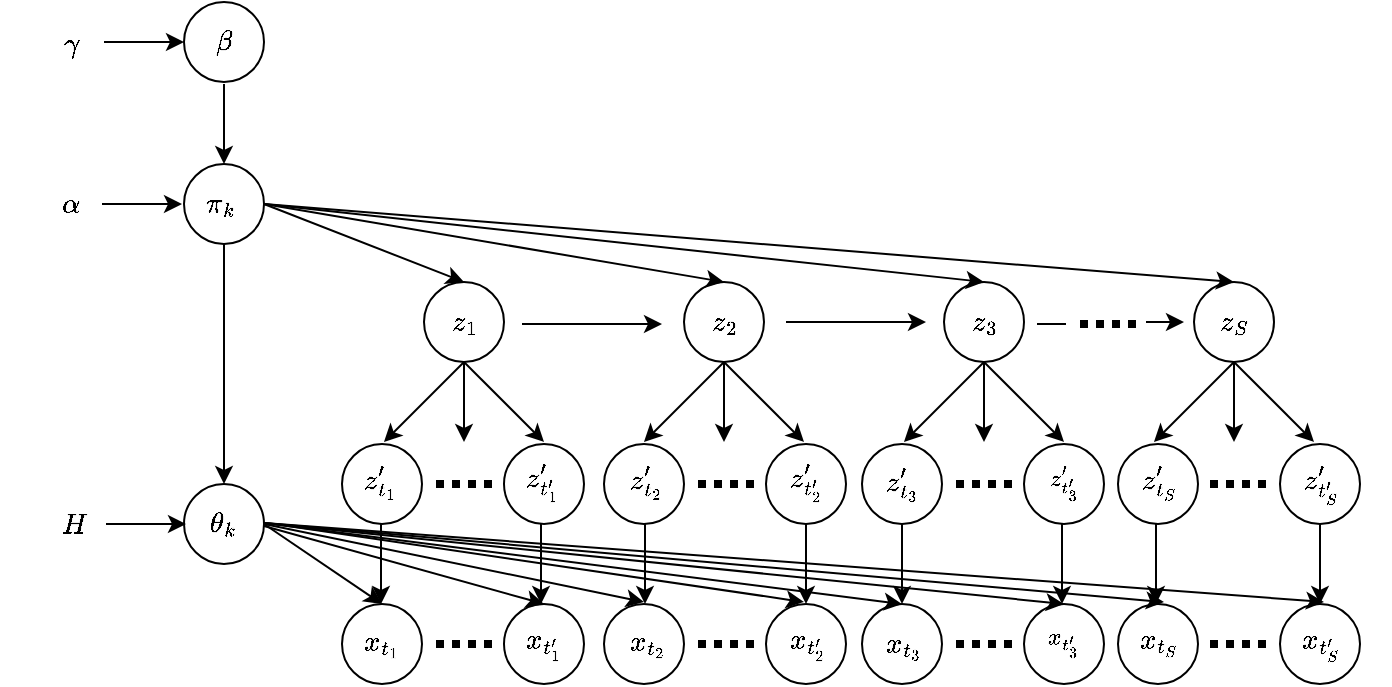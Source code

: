 <mxfile version="10.7.5" type="device"><diagram id="nSFe1rA1T9CTq6-a1WBt" name="Page-1"><mxGraphModel dx="758" dy="553" grid="1" gridSize="10" guides="1" tooltips="1" connect="1" arrows="1" fold="1" page="1" pageScale="1" pageWidth="850" pageHeight="1100" math="1" shadow="0"><root><mxCell id="0"/><mxCell id="1" parent="0"/><mxCell id="BXpKBdXL5OoCuH2X1N2P-1" value="" style="ellipse;whiteSpace=wrap;html=1;aspect=fixed;" parent="1" vertex="1"><mxGeometry x="280" y="219" width="40" height="40" as="geometry"/></mxCell><mxCell id="BXpKBdXL5OoCuH2X1N2P-2" value="" style="ellipse;whiteSpace=wrap;html=1;aspect=fixed;" parent="1" vertex="1"><mxGeometry x="410" y="219" width="40" height="40" as="geometry"/></mxCell><mxCell id="BXpKBdXL5OoCuH2X1N2P-3" value="" style="ellipse;whiteSpace=wrap;html=1;aspect=fixed;" parent="1" vertex="1"><mxGeometry x="540" y="219" width="40" height="40" as="geometry"/></mxCell><mxCell id="BXpKBdXL5OoCuH2X1N2P-4" value="" style="ellipse;whiteSpace=wrap;html=1;aspect=fixed;" parent="1" vertex="1"><mxGeometry x="665" y="219" width="40" height="40" as="geometry"/></mxCell><mxCell id="BXpKBdXL5OoCuH2X1N2P-5" value="" style="endArrow=classic;html=1;" parent="1" edge="1"><mxGeometry width="50" height="50" relative="1" as="geometry"><mxPoint x="300" y="259" as="sourcePoint"/><mxPoint x="260" y="299" as="targetPoint"/></mxGeometry></mxCell><mxCell id="BXpKBdXL5OoCuH2X1N2P-8" value="" style="endArrow=classic;html=1;" parent="1" edge="1"><mxGeometry width="50" height="50" relative="1" as="geometry"><mxPoint x="300" y="259" as="sourcePoint"/><mxPoint x="340" y="299" as="targetPoint"/></mxGeometry></mxCell><mxCell id="BXpKBdXL5OoCuH2X1N2P-9" value="" style="endArrow=classic;html=1;" parent="1" edge="1"><mxGeometry width="50" height="50" relative="1" as="geometry"><mxPoint x="300" y="259" as="sourcePoint"/><mxPoint x="300" y="299" as="targetPoint"/></mxGeometry></mxCell><mxCell id="BXpKBdXL5OoCuH2X1N2P-10" value="" style="endArrow=classic;html=1;" parent="1" edge="1"><mxGeometry width="50" height="50" relative="1" as="geometry"><mxPoint x="430" y="259" as="sourcePoint"/><mxPoint x="390" y="299" as="targetPoint"/></mxGeometry></mxCell><mxCell id="BXpKBdXL5OoCuH2X1N2P-11" value="" style="endArrow=classic;html=1;" parent="1" edge="1"><mxGeometry width="50" height="50" relative="1" as="geometry"><mxPoint x="430" y="259" as="sourcePoint"/><mxPoint x="470" y="299" as="targetPoint"/></mxGeometry></mxCell><mxCell id="BXpKBdXL5OoCuH2X1N2P-12" value="" style="endArrow=classic;html=1;" parent="1" edge="1"><mxGeometry width="50" height="50" relative="1" as="geometry"><mxPoint x="430" y="259" as="sourcePoint"/><mxPoint x="430" y="299" as="targetPoint"/></mxGeometry></mxCell><mxCell id="BXpKBdXL5OoCuH2X1N2P-13" value="" style="endArrow=classic;html=1;" parent="1" edge="1"><mxGeometry width="50" height="50" relative="1" as="geometry"><mxPoint x="560" y="259" as="sourcePoint"/><mxPoint x="520" y="299" as="targetPoint"/></mxGeometry></mxCell><mxCell id="BXpKBdXL5OoCuH2X1N2P-14" value="" style="endArrow=classic;html=1;" parent="1" edge="1"><mxGeometry width="50" height="50" relative="1" as="geometry"><mxPoint x="560" y="259" as="sourcePoint"/><mxPoint x="600" y="299" as="targetPoint"/></mxGeometry></mxCell><mxCell id="BXpKBdXL5OoCuH2X1N2P-15" value="" style="endArrow=classic;html=1;" parent="1" edge="1"><mxGeometry width="50" height="50" relative="1" as="geometry"><mxPoint x="560" y="259" as="sourcePoint"/><mxPoint x="560" y="299" as="targetPoint"/></mxGeometry></mxCell><mxCell id="BXpKBdXL5OoCuH2X1N2P-16" value="" style="endArrow=classic;html=1;" parent="1" edge="1"><mxGeometry width="50" height="50" relative="1" as="geometry"><mxPoint x="685" y="259" as="sourcePoint"/><mxPoint x="645" y="299" as="targetPoint"/></mxGeometry></mxCell><mxCell id="BXpKBdXL5OoCuH2X1N2P-17" value="" style="endArrow=classic;html=1;" parent="1" edge="1"><mxGeometry width="50" height="50" relative="1" as="geometry"><mxPoint x="685" y="259" as="sourcePoint"/><mxPoint x="725" y="299" as="targetPoint"/></mxGeometry></mxCell><mxCell id="BXpKBdXL5OoCuH2X1N2P-18" value="" style="endArrow=classic;html=1;" parent="1" edge="1"><mxGeometry width="50" height="50" relative="1" as="geometry"><mxPoint x="685" y="259" as="sourcePoint"/><mxPoint x="685" y="299" as="targetPoint"/></mxGeometry></mxCell><mxCell id="BXpKBdXL5OoCuH2X1N2P-19" value="" style="ellipse;whiteSpace=wrap;html=1;aspect=fixed;" parent="1" vertex="1"><mxGeometry x="239" y="300" width="40" height="40" as="geometry"/></mxCell><mxCell id="BXpKBdXL5OoCuH2X1N2P-20" value="" style="ellipse;whiteSpace=wrap;html=1;aspect=fixed;" parent="1" vertex="1"><mxGeometry x="320" y="300" width="40" height="40" as="geometry"/></mxCell><mxCell id="BXpKBdXL5OoCuH2X1N2P-21" value="" style="ellipse;whiteSpace=wrap;html=1;aspect=fixed;" parent="1" vertex="1"><mxGeometry x="370" y="300" width="40" height="40" as="geometry"/></mxCell><mxCell id="BXpKBdXL5OoCuH2X1N2P-22" value="" style="ellipse;whiteSpace=wrap;html=1;aspect=fixed;" parent="1" vertex="1"><mxGeometry x="451" y="300" width="40" height="40" as="geometry"/></mxCell><mxCell id="BXpKBdXL5OoCuH2X1N2P-23" value="" style="ellipse;whiteSpace=wrap;html=1;aspect=fixed;" parent="1" vertex="1"><mxGeometry x="499" y="300" width="40" height="40" as="geometry"/></mxCell><mxCell id="BXpKBdXL5OoCuH2X1N2P-24" value="" style="ellipse;whiteSpace=wrap;html=1;aspect=fixed;" parent="1" vertex="1"><mxGeometry x="580" y="300" width="40" height="40" as="geometry"/></mxCell><mxCell id="BXpKBdXL5OoCuH2X1N2P-25" value="" style="ellipse;whiteSpace=wrap;html=1;aspect=fixed;" parent="1" vertex="1"><mxGeometry x="627" y="300" width="40" height="40" as="geometry"/></mxCell><mxCell id="BXpKBdXL5OoCuH2X1N2P-26" value="" style="ellipse;whiteSpace=wrap;html=1;aspect=fixed;" parent="1" vertex="1"><mxGeometry x="708" y="300" width="40" height="40" as="geometry"/></mxCell><mxCell id="BXpKBdXL5OoCuH2X1N2P-27" value="" style="endArrow=none;dashed=1;html=1;dashPattern=1 1;strokeWidth=4;" parent="1" edge="1"><mxGeometry width="50" height="50" relative="1" as="geometry"><mxPoint x="286" y="320" as="sourcePoint"/><mxPoint x="316" y="320" as="targetPoint"/></mxGeometry></mxCell><mxCell id="BXpKBdXL5OoCuH2X1N2P-28" value="" style="endArrow=none;dashed=1;html=1;dashPattern=1 1;strokeWidth=4;" parent="1" edge="1"><mxGeometry width="50" height="50" relative="1" as="geometry"><mxPoint x="417" y="320" as="sourcePoint"/><mxPoint x="447" y="320" as="targetPoint"/></mxGeometry></mxCell><mxCell id="BXpKBdXL5OoCuH2X1N2P-30" value="" style="endArrow=none;dashed=1;html=1;dashPattern=1 1;strokeWidth=4;" parent="1" edge="1"><mxGeometry width="50" height="50" relative="1" as="geometry"><mxPoint x="546" y="320" as="sourcePoint"/><mxPoint x="576" y="320" as="targetPoint"/></mxGeometry></mxCell><mxCell id="BXpKBdXL5OoCuH2X1N2P-31" value="" style="endArrow=none;dashed=1;html=1;dashPattern=1 1;strokeWidth=4;" parent="1" edge="1"><mxGeometry width="50" height="50" relative="1" as="geometry"><mxPoint x="673" y="320" as="sourcePoint"/><mxPoint x="703" y="320" as="targetPoint"/></mxGeometry></mxCell><mxCell id="BXpKBdXL5OoCuH2X1N2P-32" value="&lt;div&gt;$$z_1$$&lt;/div&gt;" style="text;html=1;strokeColor=none;fillColor=none;align=center;verticalAlign=middle;whiteSpace=wrap;rounded=0;" parent="1" vertex="1"><mxGeometry x="289.5" y="228" width="21" height="21" as="geometry"/></mxCell><mxCell id="BXpKBdXL5OoCuH2X1N2P-33" value="$$z_2$$" style="text;html=1;strokeColor=none;fillColor=none;align=center;verticalAlign=middle;whiteSpace=wrap;rounded=0;" parent="1" vertex="1"><mxGeometry x="419.5" y="228" width="21" height="21" as="geometry"/></mxCell><mxCell id="BXpKBdXL5OoCuH2X1N2P-34" value="$$z_3$$" style="text;html=1;strokeColor=none;fillColor=none;align=center;verticalAlign=middle;whiteSpace=wrap;rounded=0;" parent="1" vertex="1"><mxGeometry x="549.5" y="228" width="21" height="21" as="geometry"/></mxCell><mxCell id="BXpKBdXL5OoCuH2X1N2P-35" value="$$z_S$$" style="text;html=1;strokeColor=none;fillColor=none;align=center;verticalAlign=middle;whiteSpace=wrap;rounded=0;" parent="1" vertex="1"><mxGeometry x="674.5" y="228" width="21" height="21" as="geometry"/></mxCell><mxCell id="BXpKBdXL5OoCuH2X1N2P-38" value="&lt;div&gt;$$z'_{t_1}$$&lt;/div&gt;" style="text;html=1;strokeColor=none;fillColor=none;align=center;verticalAlign=middle;whiteSpace=wrap;rounded=0;" parent="1" vertex="1"><mxGeometry x="248" y="308.5" width="21" height="21" as="geometry"/></mxCell><mxCell id="BXpKBdXL5OoCuH2X1N2P-39" value="&lt;div&gt;$$z'_{t'_1}$$&lt;/div&gt;" style="text;html=1;strokeColor=none;fillColor=none;align=center;verticalAlign=middle;whiteSpace=wrap;rounded=0;" parent="1" vertex="1"><mxGeometry x="328.5" y="308.5" width="21" height="21" as="geometry"/></mxCell><mxCell id="BXpKBdXL5OoCuH2X1N2P-40" value="&lt;div&gt;$$z'_{t_2}$$&lt;/div&gt;" style="text;html=1;strokeColor=none;fillColor=none;align=center;verticalAlign=middle;whiteSpace=wrap;rounded=0;" parent="1" vertex="1"><mxGeometry x="380.5" y="308.5" width="21" height="21" as="geometry"/></mxCell><mxCell id="BXpKBdXL5OoCuH2X1N2P-41" value="&lt;div&gt;$$z'_{t'_2}$$&lt;/div&gt;" style="text;html=1;strokeColor=none;fillColor=none;align=center;verticalAlign=middle;whiteSpace=wrap;rounded=0;" parent="1" vertex="1"><mxGeometry x="460.5" y="308.5" width="21" height="21" as="geometry"/></mxCell><mxCell id="BXpKBdXL5OoCuH2X1N2P-42" value="&lt;div&gt;$$z'_{t_3}$$&lt;/div&gt;" style="text;html=1;strokeColor=none;fillColor=none;align=center;verticalAlign=middle;whiteSpace=wrap;rounded=0;" parent="1" vertex="1"><mxGeometry x="508.5" y="309.5" width="21" height="21" as="geometry"/></mxCell><mxCell id="BXpKBdXL5OoCuH2X1N2P-43" value="&lt;div&gt;&lt;sub&gt;$$z'_{t'_3}$$&lt;/sub&gt;&lt;/div&gt;" style="text;html=1;strokeColor=none;fillColor=none;align=center;verticalAlign=middle;whiteSpace=wrap;rounded=0;" parent="1" vertex="1"><mxGeometry x="590" y="308" width="20" height="22" as="geometry"/></mxCell><mxCell id="BXpKBdXL5OoCuH2X1N2P-46" value="&lt;div&gt;$$z'_{t'_S}$$&lt;/div&gt;" style="text;html=1;strokeColor=none;fillColor=none;align=center;verticalAlign=middle;whiteSpace=wrap;rounded=0;" parent="1" vertex="1"><mxGeometry x="717.5" y="309.5" width="21" height="21" as="geometry"/></mxCell><mxCell id="BXpKBdXL5OoCuH2X1N2P-48" value="" style="endArrow=classic;html=1;strokeWidth=1;" parent="1" edge="1"><mxGeometry width="50" height="50" relative="1" as="geometry"><mxPoint x="329" y="240" as="sourcePoint"/><mxPoint x="399" y="240" as="targetPoint"/></mxGeometry></mxCell><mxCell id="BXpKBdXL5OoCuH2X1N2P-49" value="" style="endArrow=classic;html=1;strokeWidth=1;" parent="1" edge="1"><mxGeometry width="50" height="50" relative="1" as="geometry"><mxPoint x="461" y="239" as="sourcePoint"/><mxPoint x="531" y="239" as="targetPoint"/></mxGeometry></mxCell><mxCell id="BXpKBdXL5OoCuH2X1N2P-50" value="" style="endArrow=classic;html=1;strokeWidth=1;" parent="1" edge="1"><mxGeometry width="50" height="50" relative="1" as="geometry"><mxPoint x="641" y="239" as="sourcePoint"/><mxPoint x="660" y="239" as="targetPoint"/></mxGeometry></mxCell><mxCell id="BXpKBdXL5OoCuH2X1N2P-51" value="" style="endArrow=none;dashed=1;html=1;dashPattern=1 1;strokeWidth=4;" parent="1" edge="1"><mxGeometry width="50" height="50" relative="1" as="geometry"><mxPoint x="608" y="240" as="sourcePoint"/><mxPoint x="638" y="240" as="targetPoint"/></mxGeometry></mxCell><mxCell id="BXpKBdXL5OoCuH2X1N2P-52" value="" style="endArrow=none;html=1;strokeWidth=1;" parent="1" edge="1"><mxGeometry width="50" height="50" relative="1" as="geometry"><mxPoint x="586.5" y="240" as="sourcePoint"/><mxPoint x="601" y="240" as="targetPoint"/></mxGeometry></mxCell><mxCell id="uXDeAnYDvkAg23eigmaU-3" value="" style="ellipse;whiteSpace=wrap;html=1;aspect=fixed;" vertex="1" parent="1"><mxGeometry x="160" y="160" width="40" height="40" as="geometry"/></mxCell><mxCell id="uXDeAnYDvkAg23eigmaU-4" value="" style="ellipse;whiteSpace=wrap;html=1;aspect=fixed;" vertex="1" parent="1"><mxGeometry x="160" y="320" width="40" height="40" as="geometry"/></mxCell><mxCell id="uXDeAnYDvkAg23eigmaU-5" value="" style="ellipse;whiteSpace=wrap;html=1;aspect=fixed;" vertex="1" parent="1"><mxGeometry x="160" y="79" width="40" height="40" as="geometry"/></mxCell><mxCell id="uXDeAnYDvkAg23eigmaU-6" value="" style="endArrow=classic;html=1;entryX=0.5;entryY=0;entryDx=0;entryDy=0;" edge="1" parent="1" target="uXDeAnYDvkAg23eigmaU-3"><mxGeometry width="50" height="50" relative="1" as="geometry"><mxPoint x="180" y="120" as="sourcePoint"/><mxPoint x="179" y="160" as="targetPoint"/></mxGeometry></mxCell><mxCell id="uXDeAnYDvkAg23eigmaU-8" value="" style="endArrow=classic;html=1;entryX=0;entryY=0.5;entryDx=0;entryDy=0;" edge="1" parent="1" target="uXDeAnYDvkAg23eigmaU-5"><mxGeometry width="50" height="50" relative="1" as="geometry"><mxPoint x="120" y="99" as="sourcePoint"/><mxPoint x="150" y="74" as="targetPoint"/></mxGeometry></mxCell><mxCell id="uXDeAnYDvkAg23eigmaU-9" value="$$\beta$$" style="text;html=1;strokeColor=none;fillColor=none;align=center;verticalAlign=middle;whiteSpace=wrap;rounded=0;" vertex="1" parent="1"><mxGeometry x="169.5" y="88.5" width="21" height="21" as="geometry"/></mxCell><mxCell id="uXDeAnYDvkAg23eigmaU-11" value="&lt;div&gt;$$z'_{t_S}$$&lt;/div&gt;" style="text;html=1;strokeColor=none;fillColor=none;align=center;verticalAlign=middle;whiteSpace=wrap;rounded=0;" vertex="1" parent="1"><mxGeometry x="636.5" y="308" width="21" height="21" as="geometry"/></mxCell><mxCell id="uXDeAnYDvkAg23eigmaU-13" value="$$\gamma$$" style="text;html=1;strokeColor=none;fillColor=none;align=center;verticalAlign=middle;whiteSpace=wrap;rounded=0;" vertex="1" parent="1"><mxGeometry x="92.5" y="89.5" width="21" height="21" as="geometry"/></mxCell><mxCell id="uXDeAnYDvkAg23eigmaU-14" value="&lt;div&gt;$$\pi_{k}$$&lt;/div&gt;" style="text;html=1;strokeColor=none;fillColor=none;align=center;verticalAlign=middle;whiteSpace=wrap;rounded=0;" vertex="1" parent="1"><mxGeometry x="168" y="169.5" width="21" height="21" as="geometry"/></mxCell><mxCell id="uXDeAnYDvkAg23eigmaU-15" value="$$\theta_{k}$$" style="text;html=1;strokeColor=none;fillColor=none;align=center;verticalAlign=middle;whiteSpace=wrap;rounded=0;" vertex="1" parent="1"><mxGeometry x="169" y="329.5" width="21" height="21" as="geometry"/></mxCell><mxCell id="uXDeAnYDvkAg23eigmaU-16" value="" style="endArrow=classic;html=1;entryX=0.5;entryY=0;entryDx=0;entryDy=0;" edge="1" parent="1" target="uXDeAnYDvkAg23eigmaU-4"><mxGeometry width="50" height="50" relative="1" as="geometry"><mxPoint x="180" y="200" as="sourcePoint"/><mxPoint x="180" y="240" as="targetPoint"/></mxGeometry></mxCell><mxCell id="uXDeAnYDvkAg23eigmaU-17" value="$$\alpha$$" style="text;html=1;strokeColor=none;fillColor=none;align=center;verticalAlign=middle;whiteSpace=wrap;rounded=0;" vertex="1" parent="1"><mxGeometry x="92.5" y="169.5" width="21" height="21" as="geometry"/></mxCell><mxCell id="uXDeAnYDvkAg23eigmaU-20" value="" style="endArrow=classic;html=1;entryX=0;entryY=0.5;entryDx=0;entryDy=0;" edge="1" parent="1"><mxGeometry width="50" height="50" relative="1" as="geometry"><mxPoint x="119" y="180" as="sourcePoint"/><mxPoint x="159" y="180" as="targetPoint"/></mxGeometry></mxCell><mxCell id="uXDeAnYDvkAg23eigmaU-21" value="$$H$$" style="text;html=1;strokeColor=none;fillColor=none;align=center;verticalAlign=middle;whiteSpace=wrap;rounded=0;" vertex="1" parent="1"><mxGeometry x="94.5" y="329.5" width="21" height="21" as="geometry"/></mxCell><mxCell id="uXDeAnYDvkAg23eigmaU-22" value="" style="endArrow=classic;html=1;entryX=0;entryY=0.5;entryDx=0;entryDy=0;" edge="1" parent="1"><mxGeometry width="50" height="50" relative="1" as="geometry"><mxPoint x="121" y="340" as="sourcePoint"/><mxPoint x="161" y="340" as="targetPoint"/></mxGeometry></mxCell><mxCell id="uXDeAnYDvkAg23eigmaU-24" value="" style="endArrow=classic;html=1;exitX=1;exitY=0.5;exitDx=0;exitDy=0;entryX=0.5;entryY=0;entryDx=0;entryDy=0;" edge="1" parent="1" source="uXDeAnYDvkAg23eigmaU-3" target="BXpKBdXL5OoCuH2X1N2P-4"><mxGeometry width="50" height="50" relative="1" as="geometry"><mxPoint x="210" y="181" as="sourcePoint"/><mxPoint x="670" y="219" as="targetPoint"/></mxGeometry></mxCell><mxCell id="uXDeAnYDvkAg23eigmaU-25" value="" style="endArrow=classic;html=1;exitX=1;exitY=0.5;exitDx=0;exitDy=0;entryX=0.5;entryY=0;entryDx=0;entryDy=0;" edge="1" parent="1" source="uXDeAnYDvkAg23eigmaU-3" target="BXpKBdXL5OoCuH2X1N2P-3"><mxGeometry width="50" height="50" relative="1" as="geometry"><mxPoint x="216" y="180" as="sourcePoint"/><mxPoint x="540" y="217" as="targetPoint"/></mxGeometry></mxCell><mxCell id="uXDeAnYDvkAg23eigmaU-26" value="" style="endArrow=classic;html=1;entryX=0.5;entryY=0;entryDx=0;entryDy=0;" edge="1" parent="1" target="BXpKBdXL5OoCuH2X1N2P-2"><mxGeometry width="50" height="50" relative="1" as="geometry"><mxPoint x="200" y="180" as="sourcePoint"/><mxPoint x="410" y="220" as="targetPoint"/></mxGeometry></mxCell><mxCell id="uXDeAnYDvkAg23eigmaU-27" value="" style="endArrow=classic;html=1;exitX=1;exitY=0.5;exitDx=0;exitDy=0;entryX=0.5;entryY=0;entryDx=0;entryDy=0;" edge="1" parent="1" source="uXDeAnYDvkAg23eigmaU-3" target="BXpKBdXL5OoCuH2X1N2P-1"><mxGeometry width="50" height="50" relative="1" as="geometry"><mxPoint x="210" y="180" as="sourcePoint"/><mxPoint x="280" y="210" as="targetPoint"/></mxGeometry></mxCell><mxCell id="uXDeAnYDvkAg23eigmaU-28" value="" style="endArrow=classic;html=1;" edge="1" parent="1"><mxGeometry width="50" height="50" relative="1" as="geometry"><mxPoint x="258.5" y="340" as="sourcePoint"/><mxPoint x="258.5" y="380" as="targetPoint"/></mxGeometry></mxCell><mxCell id="uXDeAnYDvkAg23eigmaU-29" value="" style="endArrow=classic;html=1;" edge="1" parent="1"><mxGeometry width="50" height="50" relative="1" as="geometry"><mxPoint x="338.5" y="340" as="sourcePoint"/><mxPoint x="338.5" y="380" as="targetPoint"/></mxGeometry></mxCell><mxCell id="uXDeAnYDvkAg23eigmaU-30" value="" style="endArrow=classic;html=1;" edge="1" parent="1"><mxGeometry width="50" height="50" relative="1" as="geometry"><mxPoint x="390.5" y="340" as="sourcePoint"/><mxPoint x="390.5" y="380" as="targetPoint"/></mxGeometry></mxCell><mxCell id="uXDeAnYDvkAg23eigmaU-33" value="" style="endArrow=classic;html=1;" edge="1" parent="1"><mxGeometry width="50" height="50" relative="1" as="geometry"><mxPoint x="471" y="340" as="sourcePoint"/><mxPoint x="471" y="380" as="targetPoint"/></mxGeometry></mxCell><mxCell id="uXDeAnYDvkAg23eigmaU-34" value="" style="endArrow=classic;html=1;" edge="1" parent="1"><mxGeometry width="50" height="50" relative="1" as="geometry"><mxPoint x="519" y="340" as="sourcePoint"/><mxPoint x="519" y="380" as="targetPoint"/></mxGeometry></mxCell><mxCell id="uXDeAnYDvkAg23eigmaU-35" value="" style="endArrow=classic;html=1;" edge="1" parent="1"><mxGeometry width="50" height="50" relative="1" as="geometry"><mxPoint x="599" y="340" as="sourcePoint"/><mxPoint x="599" y="380" as="targetPoint"/></mxGeometry></mxCell><mxCell id="uXDeAnYDvkAg23eigmaU-36" value="" style="endArrow=classic;html=1;" edge="1" parent="1"><mxGeometry width="50" height="50" relative="1" as="geometry"><mxPoint x="646" y="340" as="sourcePoint"/><mxPoint x="646" y="380" as="targetPoint"/></mxGeometry></mxCell><mxCell id="uXDeAnYDvkAg23eigmaU-37" value="" style="endArrow=classic;html=1;" edge="1" parent="1"><mxGeometry width="50" height="50" relative="1" as="geometry"><mxPoint x="728" y="340" as="sourcePoint"/><mxPoint x="728" y="380" as="targetPoint"/></mxGeometry></mxCell><mxCell id="uXDeAnYDvkAg23eigmaU-38" value="" style="ellipse;whiteSpace=wrap;html=1;aspect=fixed;" vertex="1" parent="1"><mxGeometry x="239" y="380" width="40" height="40" as="geometry"/></mxCell><mxCell id="uXDeAnYDvkAg23eigmaU-39" value="" style="ellipse;whiteSpace=wrap;html=1;aspect=fixed;" vertex="1" parent="1"><mxGeometry x="320" y="380" width="40" height="40" as="geometry"/></mxCell><mxCell id="uXDeAnYDvkAg23eigmaU-40" value="" style="ellipse;whiteSpace=wrap;html=1;aspect=fixed;" vertex="1" parent="1"><mxGeometry x="370" y="380" width="40" height="40" as="geometry"/></mxCell><mxCell id="uXDeAnYDvkAg23eigmaU-41" value="" style="ellipse;whiteSpace=wrap;html=1;aspect=fixed;" vertex="1" parent="1"><mxGeometry x="451" y="380" width="40" height="40" as="geometry"/></mxCell><mxCell id="uXDeAnYDvkAg23eigmaU-42" value="" style="ellipse;whiteSpace=wrap;html=1;aspect=fixed;" vertex="1" parent="1"><mxGeometry x="499" y="380" width="40" height="40" as="geometry"/></mxCell><mxCell id="uXDeAnYDvkAg23eigmaU-43" value="" style="ellipse;whiteSpace=wrap;html=1;aspect=fixed;" vertex="1" parent="1"><mxGeometry x="580" y="380" width="40" height="40" as="geometry"/></mxCell><mxCell id="uXDeAnYDvkAg23eigmaU-44" value="" style="ellipse;whiteSpace=wrap;html=1;aspect=fixed;" vertex="1" parent="1"><mxGeometry x="627" y="380" width="40" height="40" as="geometry"/></mxCell><mxCell id="uXDeAnYDvkAg23eigmaU-45" value="" style="ellipse;whiteSpace=wrap;html=1;aspect=fixed;" vertex="1" parent="1"><mxGeometry x="708" y="380" width="40" height="40" as="geometry"/></mxCell><mxCell id="uXDeAnYDvkAg23eigmaU-46" value="" style="endArrow=none;dashed=1;html=1;dashPattern=1 1;strokeWidth=4;" edge="1" parent="1"><mxGeometry width="50" height="50" relative="1" as="geometry"><mxPoint x="286" y="400" as="sourcePoint"/><mxPoint x="316" y="400" as="targetPoint"/></mxGeometry></mxCell><mxCell id="uXDeAnYDvkAg23eigmaU-47" value="" style="endArrow=none;dashed=1;html=1;dashPattern=1 1;strokeWidth=4;" edge="1" parent="1"><mxGeometry width="50" height="50" relative="1" as="geometry"><mxPoint x="417" y="400" as="sourcePoint"/><mxPoint x="447" y="400" as="targetPoint"/></mxGeometry></mxCell><mxCell id="uXDeAnYDvkAg23eigmaU-48" value="" style="endArrow=none;dashed=1;html=1;dashPattern=1 1;strokeWidth=4;" edge="1" parent="1"><mxGeometry width="50" height="50" relative="1" as="geometry"><mxPoint x="546" y="400" as="sourcePoint"/><mxPoint x="576" y="400" as="targetPoint"/></mxGeometry></mxCell><mxCell id="uXDeAnYDvkAg23eigmaU-49" value="" style="endArrow=none;dashed=1;html=1;dashPattern=1 1;strokeWidth=4;" edge="1" parent="1"><mxGeometry width="50" height="50" relative="1" as="geometry"><mxPoint x="673" y="400" as="sourcePoint"/><mxPoint x="703" y="400" as="targetPoint"/></mxGeometry></mxCell><mxCell id="uXDeAnYDvkAg23eigmaU-50" value="&lt;div&gt;$$x_{t_1}$$&lt;/div&gt;" style="text;html=1;strokeColor=none;fillColor=none;align=center;verticalAlign=middle;whiteSpace=wrap;rounded=0;" vertex="1" parent="1"><mxGeometry x="248" y="388.5" width="21" height="21" as="geometry"/></mxCell><mxCell id="uXDeAnYDvkAg23eigmaU-51" value="&lt;div&gt;$$x_{t'_1}$$&lt;/div&gt;" style="text;html=1;strokeColor=none;fillColor=none;align=center;verticalAlign=middle;whiteSpace=wrap;rounded=0;" vertex="1" parent="1"><mxGeometry x="328.5" y="388.5" width="21" height="21" as="geometry"/></mxCell><mxCell id="uXDeAnYDvkAg23eigmaU-52" value="&lt;div&gt;$$x_{t_2}$$&lt;/div&gt;" style="text;html=1;strokeColor=none;fillColor=none;align=center;verticalAlign=middle;whiteSpace=wrap;rounded=0;" vertex="1" parent="1"><mxGeometry x="380.5" y="388.5" width="21" height="21" as="geometry"/></mxCell><mxCell id="uXDeAnYDvkAg23eigmaU-53" value="&lt;div&gt;$$x_{t'_2}$$&lt;/div&gt;" style="text;html=1;strokeColor=none;fillColor=none;align=center;verticalAlign=middle;whiteSpace=wrap;rounded=0;" vertex="1" parent="1"><mxGeometry x="460.5" y="388.5" width="21" height="21" as="geometry"/></mxCell><mxCell id="uXDeAnYDvkAg23eigmaU-54" value="&lt;div&gt;$$x_{t_3}$$&lt;/div&gt;" style="text;html=1;strokeColor=none;fillColor=none;align=center;verticalAlign=middle;whiteSpace=wrap;rounded=0;" vertex="1" parent="1"><mxGeometry x="508.5" y="389.5" width="21" height="21" as="geometry"/></mxCell><mxCell id="uXDeAnYDvkAg23eigmaU-55" value="&lt;div&gt;&lt;sub&gt;$$x_{t'_3}$$&lt;/sub&gt;&lt;/div&gt;" style="text;html=1;strokeColor=none;fillColor=none;align=center;verticalAlign=middle;whiteSpace=wrap;rounded=0;" vertex="1" parent="1"><mxGeometry x="590" y="388" width="20" height="22" as="geometry"/></mxCell><mxCell id="uXDeAnYDvkAg23eigmaU-56" value="&lt;div&gt;$$x_{t'_S}$$&lt;/div&gt;" style="text;html=1;strokeColor=none;fillColor=none;align=center;verticalAlign=middle;whiteSpace=wrap;rounded=0;" vertex="1" parent="1"><mxGeometry x="717.5" y="389.5" width="21" height="21" as="geometry"/></mxCell><mxCell id="uXDeAnYDvkAg23eigmaU-57" value="&lt;div&gt;$$x_{t_S}$$&lt;/div&gt;" style="text;html=1;strokeColor=none;fillColor=none;align=center;verticalAlign=middle;whiteSpace=wrap;rounded=0;" vertex="1" parent="1"><mxGeometry x="636.5" y="388" width="21" height="21" as="geometry"/></mxCell><mxCell id="uXDeAnYDvkAg23eigmaU-58" value="" style="endArrow=classic;html=1;exitX=1;exitY=0.5;exitDx=0;exitDy=0;entryX=0.5;entryY=0;entryDx=0;entryDy=0;" edge="1" parent="1" source="uXDeAnYDvkAg23eigmaU-4" target="uXDeAnYDvkAg23eigmaU-38"><mxGeometry width="50" height="50" relative="1" as="geometry"><mxPoint x="200" y="341" as="sourcePoint"/><mxPoint x="300" y="380" as="targetPoint"/></mxGeometry></mxCell><mxCell id="uXDeAnYDvkAg23eigmaU-59" value="" style="endArrow=classic;html=1;exitX=1;exitY=0.5;exitDx=0;exitDy=0;entryX=0.5;entryY=0;entryDx=0;entryDy=0;" edge="1" parent="1" target="uXDeAnYDvkAg23eigmaU-39"><mxGeometry width="50" height="50" relative="1" as="geometry"><mxPoint x="200" y="341" as="sourcePoint"/><mxPoint x="300" y="380" as="targetPoint"/></mxGeometry></mxCell><mxCell id="uXDeAnYDvkAg23eigmaU-60" value="" style="endArrow=classic;html=1;" edge="1" parent="1"><mxGeometry width="50" height="50" relative="1" as="geometry"><mxPoint x="200" y="340" as="sourcePoint"/><mxPoint x="390" y="379" as="targetPoint"/></mxGeometry></mxCell><mxCell id="uXDeAnYDvkAg23eigmaU-61" value="" style="endArrow=classic;html=1;" edge="1" parent="1"><mxGeometry width="50" height="50" relative="1" as="geometry"><mxPoint x="205" y="340" as="sourcePoint"/><mxPoint x="470" y="379" as="targetPoint"/></mxGeometry></mxCell><mxCell id="uXDeAnYDvkAg23eigmaU-62" value="" style="endArrow=classic;html=1;exitX=1;exitY=0.5;exitDx=0;exitDy=0;entryX=0.5;entryY=0;entryDx=0;entryDy=0;" edge="1" parent="1" target="uXDeAnYDvkAg23eigmaU-42"><mxGeometry width="50" height="50" relative="1" as="geometry"><mxPoint x="200" y="339.5" as="sourcePoint"/><mxPoint x="300" y="378.5" as="targetPoint"/></mxGeometry></mxCell><mxCell id="uXDeAnYDvkAg23eigmaU-63" value="" style="endArrow=classic;html=1;exitX=1;exitY=0.5;exitDx=0;exitDy=0;entryX=0.5;entryY=0;entryDx=0;entryDy=0;" edge="1" parent="1" target="uXDeAnYDvkAg23eigmaU-43"><mxGeometry width="50" height="50" relative="1" as="geometry"><mxPoint x="200" y="339.5" as="sourcePoint"/><mxPoint x="300" y="378.5" as="targetPoint"/></mxGeometry></mxCell><mxCell id="uXDeAnYDvkAg23eigmaU-64" value="" style="endArrow=classic;html=1;exitX=1;exitY=0.5;exitDx=0;exitDy=0;" edge="1" parent="1"><mxGeometry width="50" height="50" relative="1" as="geometry"><mxPoint x="200" y="339.5" as="sourcePoint"/><mxPoint x="650" y="379" as="targetPoint"/></mxGeometry></mxCell><mxCell id="uXDeAnYDvkAg23eigmaU-65" value="" style="endArrow=classic;html=1;exitX=1;exitY=0.5;exitDx=0;exitDy=0;" edge="1" parent="1"><mxGeometry width="50" height="50" relative="1" as="geometry"><mxPoint x="200" y="339.5" as="sourcePoint"/><mxPoint x="730" y="379" as="targetPoint"/></mxGeometry></mxCell></root></mxGraphModel></diagram></mxfile>